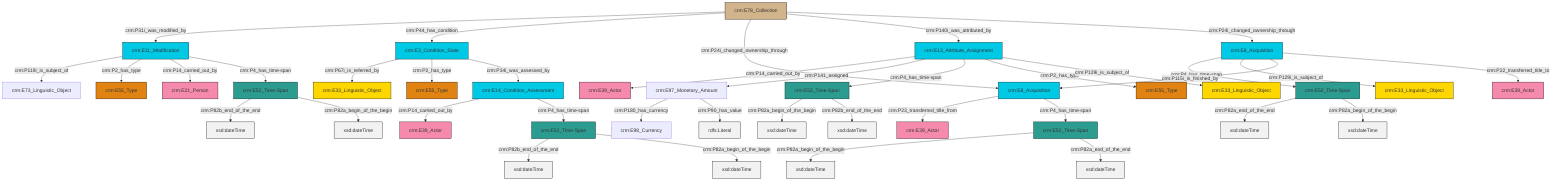 graph TD
classDef Literal fill:#f2f2f2,stroke:#000000;
classDef CRM_Entity fill:#FFFFFF,stroke:#000000;
classDef Temporal_Entity fill:#00C9E6, stroke:#000000;
classDef Type fill:#E18312, stroke:#000000;
classDef Time-Span fill:#2C9C91, stroke:#000000;
classDef Appellation fill:#FFEB7F, stroke:#000000;
classDef Place fill:#008836, stroke:#000000;
classDef Persistent_Item fill:#B266B2, stroke:#000000;
classDef Conceptual_Object fill:#FFD700, stroke:#000000;
classDef Physical_Thing fill:#D2B48C, stroke:#000000;
classDef Actor fill:#f58aad, stroke:#000000;
classDef PC_Classes fill:#4ce600, stroke:#000000;
classDef Multi fill:#cccccc,stroke:#000000;

2["crm:E8_Acquisition"]:::Temporal_Entity -->|crm:P4_has_time-span| 3["crm:E52_Time-Span"]:::Time-Span
4["crm:E13_Attribute_Assignment"]:::Temporal_Entity -->|crm:P14_carried_out_by| 5["crm:E39_Actor"]:::Actor
6["crm:E3_Condition_State"]:::Temporal_Entity -->|crm:P67i_is_referred_by| 7["crm:E33_Linguistic_Object"]:::Conceptual_Object
8["crm:E52_Time-Span"]:::Time-Span -->|crm:P82a_begin_of_the_begin| 9[xsd:dateTime]:::Literal
11["crm:E11_Modification"]:::Temporal_Entity -->|crm:P119i_is_subject_of| 12["crm:E73_Linguistic_Object"]:::Default
6["crm:E3_Condition_State"]:::Temporal_Entity -->|crm:P2_has_type| 13["crm:E55_Type"]:::Type
2["crm:E8_Acquisition"]:::Temporal_Entity -->|crm:P129i_is_subject_of| 14["crm:E33_Linguistic_Object"]:::Conceptual_Object
16["crm:E52_Time-Span"]:::Time-Span -->|crm:P82a_begin_of_the_begin| 17[xsd:dateTime]:::Literal
3["crm:E52_Time-Span"]:::Time-Span -->|crm:P82a_end_of_the_end| 18[xsd:dateTime]:::Literal
20["crm:E52_Time-Span"]:::Time-Span -->|crm:P82b_end_of_the_end| 22[xsd:dateTime]:::Literal
11["crm:E11_Modification"]:::Temporal_Entity -->|crm:P2_has_type| 25["crm:E55_Type"]:::Type
23["crm:E97_Monetary_Amount"]:::Default -->|crm:P180_has_currency| 26["crm:E98_Currency"]:::Default
16["crm:E52_Time-Span"]:::Time-Span -->|crm:P82a_end_of_the_end| 31[xsd:dateTime]:::Literal
27["crm:E14_Condition_Assessment"]:::Temporal_Entity -->|crm:P14_carried_out_by| 0["crm:E39_Actor"]:::Actor
29["crm:E52_Time-Span"]:::Time-Span -->|crm:P82b_end_of_the_end| 34[xsd:dateTime]:::Literal
11["crm:E11_Modification"]:::Temporal_Entity -->|crm:P14_carried_out_by| 32["crm:E21_Person"]:::Actor
2["crm:E8_Acquisition"]:::Temporal_Entity -->|crm:P115i_is_finished_by| 36["crm:E8_Acquisition"]:::Temporal_Entity
4["crm:E13_Attribute_Assignment"]:::Temporal_Entity -->|crm:P141_assigned| 23["crm:E97_Monetary_Amount"]:::Default
37["crm:E78_Collection"]:::Physical_Thing -->|crm:P31i_was_modified_by| 11["crm:E11_Modification"]:::Temporal_Entity
37["crm:E78_Collection"]:::Physical_Thing -->|crm:P44_has_condition| 6["crm:E3_Condition_State"]:::Temporal_Entity
36["crm:E8_Acquisition"]:::Temporal_Entity -->|crm:P23_transferred_title_from| 39["crm:E39_Actor"]:::Actor
27["crm:E14_Condition_Assessment"]:::Temporal_Entity -->|crm:P4_has_time-span| 29["crm:E52_Time-Span"]:::Time-Span
37["crm:E78_Collection"]:::Physical_Thing -->|crm:P24i_changed_ownership_through| 36["crm:E8_Acquisition"]:::Temporal_Entity
36["crm:E8_Acquisition"]:::Temporal_Entity -->|crm:P4_has_time-span| 16["crm:E52_Time-Span"]:::Time-Span
8["crm:E52_Time-Span"]:::Time-Span -->|crm:P82b_end_of_the_end| 41[xsd:dateTime]:::Literal
23["crm:E97_Monetary_Amount"]:::Default -->|crm:P90_has_value| 42[rdfs:Literal]:::Literal
37["crm:E78_Collection"]:::Physical_Thing -->|crm:P140i_was_attributed_by| 4["crm:E13_Attribute_Assignment"]:::Temporal_Entity
11["crm:E11_Modification"]:::Temporal_Entity -->|crm:P4_has_time-span| 20["crm:E52_Time-Span"]:::Time-Span
6["crm:E3_Condition_State"]:::Temporal_Entity -->|crm:P34i_was_assessed_by| 27["crm:E14_Condition_Assessment"]:::Temporal_Entity
4["crm:E13_Attribute_Assignment"]:::Temporal_Entity -->|crm:P4_has_time-span| 8["crm:E52_Time-Span"]:::Time-Span
20["crm:E52_Time-Span"]:::Time-Span -->|crm:P82a_begin_of_the_begin| 48[xsd:dateTime]:::Literal
4["crm:E13_Attribute_Assignment"]:::Temporal_Entity -->|crm:P2_has_type| 46["crm:E55_Type"]:::Type
3["crm:E52_Time-Span"]:::Time-Span -->|crm:P82a_begin_of_the_begin| 50[xsd:dateTime]:::Literal
29["crm:E52_Time-Span"]:::Time-Span -->|crm:P82a_begin_of_the_begin| 52[xsd:dateTime]:::Literal
37["crm:E78_Collection"]:::Physical_Thing -->|crm:P24i_changed_ownership_through| 2["crm:E8_Acquisition"]:::Temporal_Entity
2["crm:E8_Acquisition"]:::Temporal_Entity -->|crm:P22_transferred_title_to| 56["crm:E39_Actor"]:::Actor
4["crm:E13_Attribute_Assignment"]:::Temporal_Entity -->|crm:P129i_is_subject_of| 43["crm:E33_Linguistic_Object"]:::Conceptual_Object